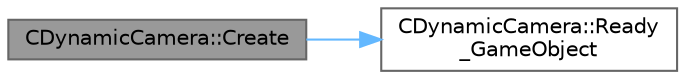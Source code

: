 digraph "CDynamicCamera::Create"
{
 // LATEX_PDF_SIZE
  bgcolor="transparent";
  edge [fontname=Helvetica,fontsize=10,labelfontname=Helvetica,labelfontsize=10];
  node [fontname=Helvetica,fontsize=10,shape=box,height=0.2,width=0.4];
  rankdir="LR";
  Node1 [id="Node000001",label="CDynamicCamera::Create",height=0.2,width=0.4,color="gray40", fillcolor="grey60", style="filled", fontcolor="black",tooltip=" "];
  Node1 -> Node2 [id="edge1_Node000001_Node000002",color="steelblue1",style="solid",tooltip=" "];
  Node2 [id="Node000002",label="CDynamicCamera::Ready\l_GameObject",height=0.2,width=0.4,color="grey40", fillcolor="white", style="filled",URL="$class_c_dynamic_camera.html#a511f9c7044e07cfe6449897e6dff6d43",tooltip=" "];
}
